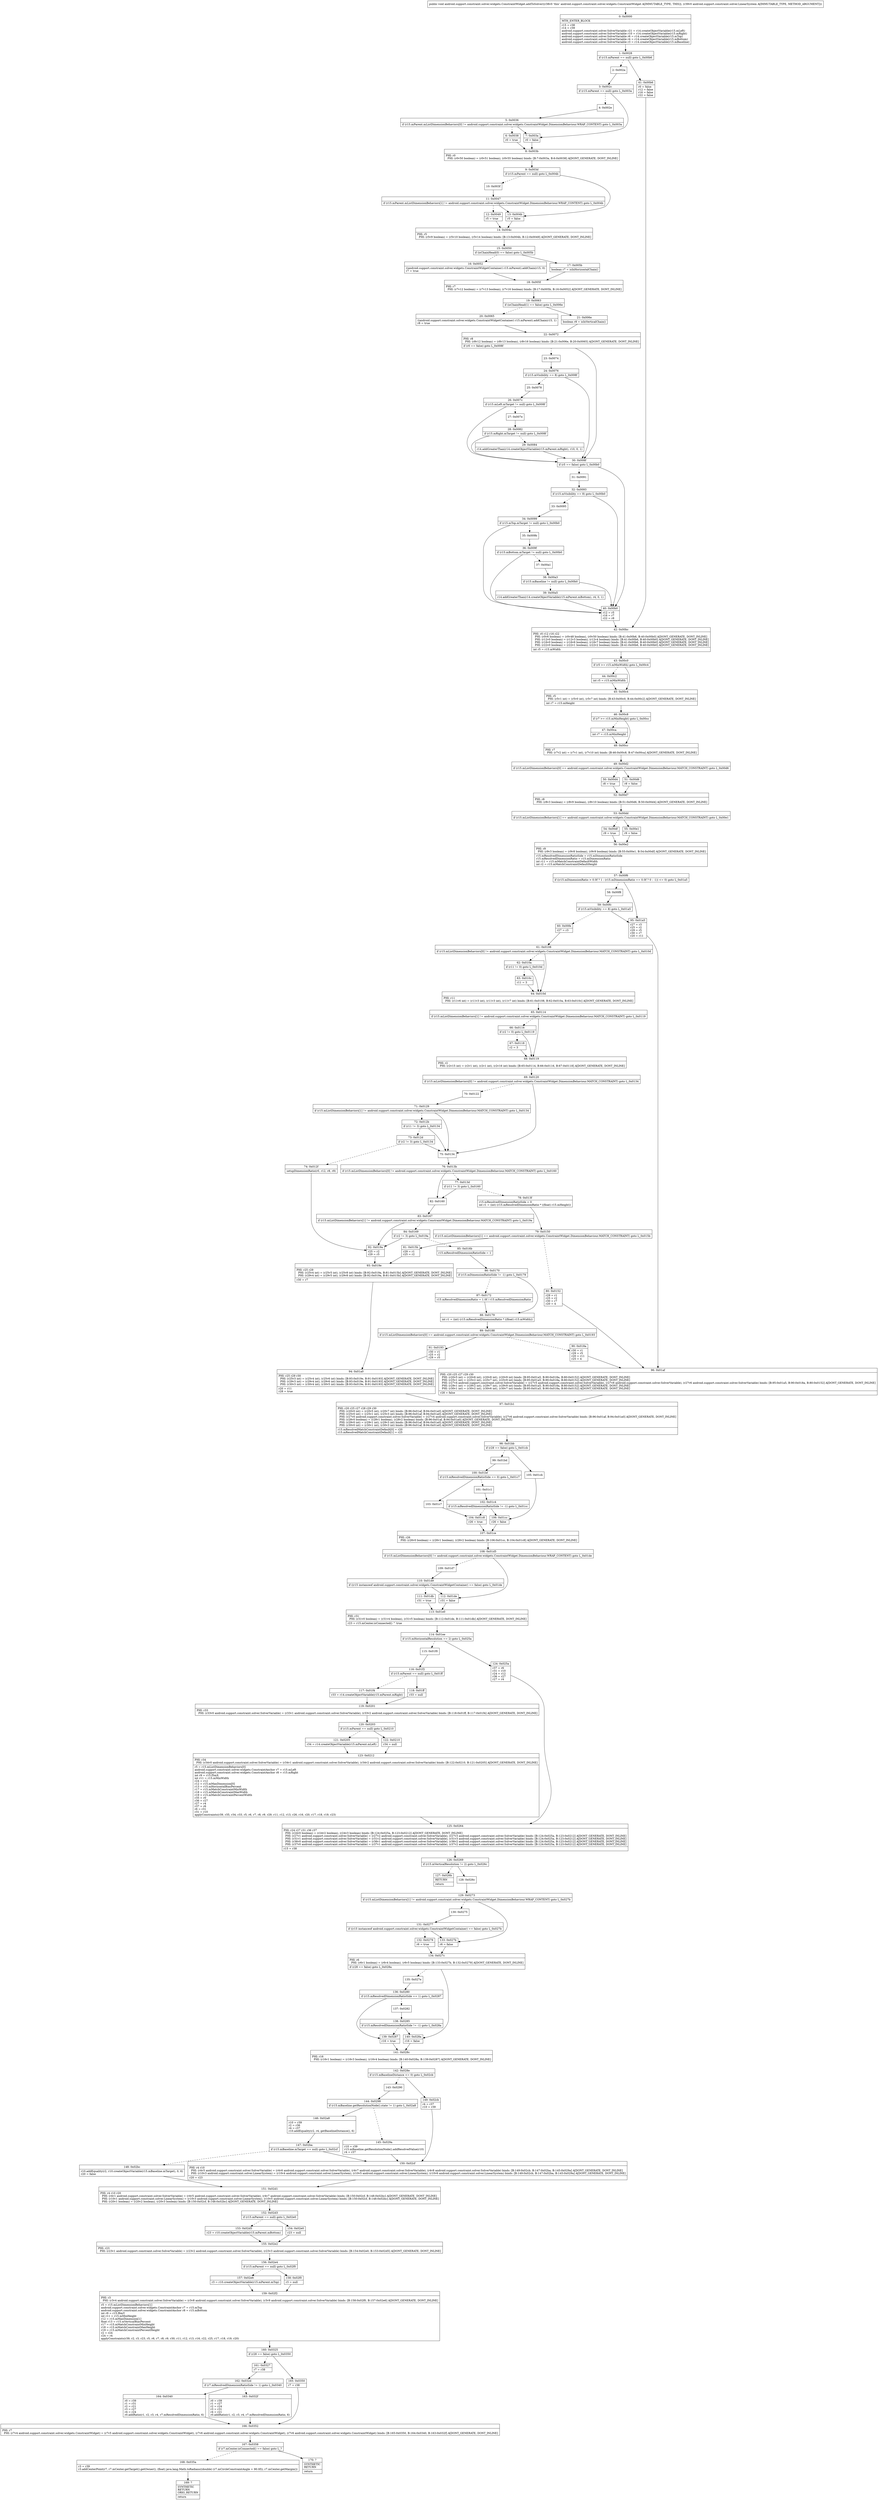 digraph "CFG forandroid.support.constraint.solver.widgets.ConstraintWidget.addToSolver(Landroid\/support\/constraint\/solver\/LinearSystem;)V" {
Node_0 [shape=record,label="{0\:\ 0x0000|MTH_ENTER_BLOCK\l|r15 = r38\lr14 = r39\landroid.support.constraint.solver.SolverVariable r21 = r14.createObjectVariable(r15.mLeft)\landroid.support.constraint.solver.SolverVariable r10 = r14.createObjectVariable(r15.mRight)\landroid.support.constraint.solver.SolverVariable r6 = r14.createObjectVariable(r15.mTop)\landroid.support.constraint.solver.SolverVariable r4 = r14.createObjectVariable(r15.mBottom)\landroid.support.constraint.solver.SolverVariable r3 = r14.createObjectVariable(r15.mBaseline)\l}"];
Node_1 [shape=record,label="{1\:\ 0x0028|if (r15.mParent == null) goto L_0x00b6\l}"];
Node_2 [shape=record,label="{2\:\ 0x002a}"];
Node_3 [shape=record,label="{3\:\ 0x002c|if (r15.mParent == null) goto L_0x003a\l}"];
Node_4 [shape=record,label="{4\:\ 0x002e}"];
Node_5 [shape=record,label="{5\:\ 0x0036|if (r15.mParent.mListDimensionBehaviors[0] != android.support.constraint.solver.widgets.ConstraintWidget.DimensionBehaviour.WRAP_CONTENT) goto L_0x003a\l}"];
Node_6 [shape=record,label="{6\:\ 0x0038|r0 = true\l}"];
Node_7 [shape=record,label="{7\:\ 0x003a|r0 = false\l}"];
Node_8 [shape=record,label="{8\:\ 0x003b|PHI: r0 \l  PHI: (r0v50 boolean) = (r0v51 boolean), (r0v55 boolean) binds: [B:7:0x003a, B:6:0x0038] A[DONT_GENERATE, DONT_INLINE]\l}"];
Node_9 [shape=record,label="{9\:\ 0x003d|if (r15.mParent == null) goto L_0x004b\l}"];
Node_10 [shape=record,label="{10\:\ 0x003f}"];
Node_11 [shape=record,label="{11\:\ 0x0047|if (r15.mParent.mListDimensionBehaviors[1] != android.support.constraint.solver.widgets.ConstraintWidget.DimensionBehaviour.WRAP_CONTENT) goto L_0x004b\l}"];
Node_12 [shape=record,label="{12\:\ 0x0049|r5 = true\l}"];
Node_13 [shape=record,label="{13\:\ 0x004b|r5 = false\l}"];
Node_14 [shape=record,label="{14\:\ 0x004c|PHI: r5 \l  PHI: (r5v9 boolean) = (r5v10 boolean), (r5v14 boolean) binds: [B:13:0x004b, B:12:0x0049] A[DONT_GENERATE, DONT_INLINE]\l}"];
Node_15 [shape=record,label="{15\:\ 0x0050|if (isChainHead(0) == false) goto L_0x005b\l}"];
Node_16 [shape=record,label="{16\:\ 0x0052|((android.support.constraint.solver.widgets.ConstraintWidgetContainer) r15.mParent).addChain(r15, 0)\lr7 = true\l}"];
Node_17 [shape=record,label="{17\:\ 0x005b|boolean r7 = isInHorizontalChain()\l}"];
Node_18 [shape=record,label="{18\:\ 0x005f|PHI: r7 \l  PHI: (r7v12 boolean) = (r7v13 boolean), (r7v16 boolean) binds: [B:17:0x005b, B:16:0x0052] A[DONT_GENERATE, DONT_INLINE]\l}"];
Node_19 [shape=record,label="{19\:\ 0x0063|if (isChainHead(1) == false) goto L_0x006e\l}"];
Node_20 [shape=record,label="{20\:\ 0x0065|((android.support.constraint.solver.widgets.ConstraintWidgetContainer) r15.mParent).addChain(r15, 1)\lr8 = true\l}"];
Node_21 [shape=record,label="{21\:\ 0x006e|boolean r8 = isInVerticalChain()\l}"];
Node_22 [shape=record,label="{22\:\ 0x0072|PHI: r8 \l  PHI: (r8v12 boolean) = (r8v13 boolean), (r8v16 boolean) binds: [B:21:0x006e, B:20:0x0065] A[DONT_GENERATE, DONT_INLINE]\l|if (r0 == false) goto L_0x008f\l}"];
Node_23 [shape=record,label="{23\:\ 0x0074}"];
Node_24 [shape=record,label="{24\:\ 0x0076|if (r15.mVisibility == 8) goto L_0x008f\l}"];
Node_25 [shape=record,label="{25\:\ 0x0078}"];
Node_26 [shape=record,label="{26\:\ 0x007c|if (r15.mLeft.mTarget != null) goto L_0x008f\l}"];
Node_27 [shape=record,label="{27\:\ 0x007e}"];
Node_28 [shape=record,label="{28\:\ 0x0082|if (r15.mRight.mTarget != null) goto L_0x008f\l}"];
Node_29 [shape=record,label="{29\:\ 0x0084|r14.addGreaterThan(r14.createObjectVariable(r15.mParent.mRight), r10, 0, 1)\l}"];
Node_30 [shape=record,label="{30\:\ 0x008f|if (r5 == false) goto L_0x00b0\l}"];
Node_31 [shape=record,label="{31\:\ 0x0091}"];
Node_32 [shape=record,label="{32\:\ 0x0093|if (r15.mVisibility == 8) goto L_0x00b0\l}"];
Node_33 [shape=record,label="{33\:\ 0x0095}"];
Node_34 [shape=record,label="{34\:\ 0x0099|if (r15.mTop.mTarget != null) goto L_0x00b0\l}"];
Node_35 [shape=record,label="{35\:\ 0x009b}"];
Node_36 [shape=record,label="{36\:\ 0x009f|if (r15.mBottom.mTarget != null) goto L_0x00b0\l}"];
Node_37 [shape=record,label="{37\:\ 0x00a1}"];
Node_38 [shape=record,label="{38\:\ 0x00a3|if (r15.mBaseline != null) goto L_0x00b0\l}"];
Node_39 [shape=record,label="{39\:\ 0x00a5|r14.addGreaterThan(r14.createObjectVariable(r15.mParent.mBottom), r4, 0, 1)\l}"];
Node_40 [shape=record,label="{40\:\ 0x00b0|r12 = r5\lr16 = r7\lr22 = r8\l}"];
Node_41 [shape=record,label="{41\:\ 0x00b6|r0 = false\lr12 = false\lr16 = false\lr22 = false\l}"];
Node_42 [shape=record,label="{42\:\ 0x00bc|PHI: r0 r12 r16 r22 \l  PHI: (r0v6 boolean) = (r0v48 boolean), (r0v50 boolean) binds: [B:41:0x00b6, B:40:0x00b0] A[DONT_GENERATE, DONT_INLINE]\l  PHI: (r12v0 boolean) = (r12v3 boolean), (r12v4 boolean) binds: [B:41:0x00b6, B:40:0x00b0] A[DONT_GENERATE, DONT_INLINE]\l  PHI: (r16v0 boolean) = (r16v6 boolean), (r16v7 boolean) binds: [B:41:0x00b6, B:40:0x00b0] A[DONT_GENERATE, DONT_INLINE]\l  PHI: (r22v0 boolean) = (r22v1 boolean), (r22v2 boolean) binds: [B:41:0x00b6, B:40:0x00b0] A[DONT_GENERATE, DONT_INLINE]\l|int r5 = r15.mWidth\l}"];
Node_43 [shape=record,label="{43\:\ 0x00c0|if (r5 \>= r15.mMinWidth) goto L_0x00c4\l}"];
Node_44 [shape=record,label="{44\:\ 0x00c2|int r5 = r15.mMinWidth\l}"];
Node_45 [shape=record,label="{45\:\ 0x00c4|PHI: r5 \l  PHI: (r5v1 int) = (r5v0 int), (r5v7 int) binds: [B:43:0x00c0, B:44:0x00c2] A[DONT_GENERATE, DONT_INLINE]\l|int r7 = r15.mHeight\l}"];
Node_46 [shape=record,label="{46\:\ 0x00c8|if (r7 \>= r15.mMinHeight) goto L_0x00cc\l}"];
Node_47 [shape=record,label="{47\:\ 0x00ca|int r7 = r15.mMinHeight\l}"];
Node_48 [shape=record,label="{48\:\ 0x00cc|PHI: r7 \l  PHI: (r7v2 int) = (r7v1 int), (r7v10 int) binds: [B:46:0x00c8, B:47:0x00ca] A[DONT_GENERATE, DONT_INLINE]\l}"];
Node_49 [shape=record,label="{49\:\ 0x00d2|if (r15.mListDimensionBehaviors[0] == android.support.constraint.solver.widgets.ConstraintWidget.DimensionBehaviour.MATCH_CONSTRAINT) goto L_0x00d6\l}"];
Node_50 [shape=record,label="{50\:\ 0x00d4|r8 = true\l}"];
Node_51 [shape=record,label="{51\:\ 0x00d6|r8 = false\l}"];
Node_52 [shape=record,label="{52\:\ 0x00d7|PHI: r8 \l  PHI: (r8v3 boolean) = (r8v9 boolean), (r8v10 boolean) binds: [B:51:0x00d6, B:50:0x00d4] A[DONT_GENERATE, DONT_INLINE]\l}"];
Node_53 [shape=record,label="{53\:\ 0x00dd|if (r15.mListDimensionBehaviors[1] == android.support.constraint.solver.widgets.ConstraintWidget.DimensionBehaviour.MATCH_CONSTRAINT) goto L_0x00e1\l}"];
Node_54 [shape=record,label="{54\:\ 0x00df|r9 = true\l}"];
Node_55 [shape=record,label="{55\:\ 0x00e1|r9 = false\l}"];
Node_56 [shape=record,label="{56\:\ 0x00e2|PHI: r9 \l  PHI: (r9v3 boolean) = (r9v8 boolean), (r9v9 boolean) binds: [B:55:0x00e1, B:54:0x00df] A[DONT_GENERATE, DONT_INLINE]\l|r15.mResolvedDimensionRatioSide = r15.mDimensionRatioSide\lr15.mResolvedDimensionRatio = r15.mDimensionRatio\lint r11 = r15.mMatchConstraintDefaultWidth\lint r2 = r15.mMatchConstraintDefaultHeight\l}"];
Node_57 [shape=record,label="{57\:\ 0x00f6|if ((r15.mDimensionRatio \> 0.0f ? 1 : (r15.mDimensionRatio == 0.0f ? 0 : \-1)) \<= 0) goto L_0x01a5\l}"];
Node_58 [shape=record,label="{58\:\ 0x00f8}"];
Node_59 [shape=record,label="{59\:\ 0x00fc|if (r15.mVisibility == 8) goto L_0x01a5\l}"];
Node_60 [shape=record,label="{60\:\ 0x00fe|r27 = r3\l}"];
Node_61 [shape=record,label="{61\:\ 0x0108|if (r15.mListDimensionBehaviors[0] != android.support.constraint.solver.widgets.ConstraintWidget.DimensionBehaviour.MATCH_CONSTRAINT) goto L_0x010d\l}"];
Node_62 [shape=record,label="{62\:\ 0x010a|if (r11 != 0) goto L_0x010d\l}"];
Node_63 [shape=record,label="{63\:\ 0x010c|r11 = 3\l}"];
Node_64 [shape=record,label="{64\:\ 0x010d|PHI: r11 \l  PHI: (r11v6 int) = (r11v3 int), (r11v3 int), (r11v7 int) binds: [B:61:0x0108, B:62:0x010a, B:63:0x010c] A[DONT_GENERATE, DONT_INLINE]\l}"];
Node_65 [shape=record,label="{65\:\ 0x0114|if (r15.mListDimensionBehaviors[1] != android.support.constraint.solver.widgets.ConstraintWidget.DimensionBehaviour.MATCH_CONSTRAINT) goto L_0x0119\l}"];
Node_66 [shape=record,label="{66\:\ 0x0116|if (r2 != 0) goto L_0x0119\l}"];
Node_67 [shape=record,label="{67\:\ 0x0118|r2 = 3\l}"];
Node_68 [shape=record,label="{68\:\ 0x0119|PHI: r2 \l  PHI: (r2v15 int) = (r2v1 int), (r2v1 int), (r2v16 int) binds: [B:65:0x0114, B:66:0x0116, B:67:0x0118] A[DONT_GENERATE, DONT_INLINE]\l}"];
Node_69 [shape=record,label="{69\:\ 0x0120|if (r15.mListDimensionBehaviors[0] != android.support.constraint.solver.widgets.ConstraintWidget.DimensionBehaviour.MATCH_CONSTRAINT) goto L_0x0134\l}"];
Node_70 [shape=record,label="{70\:\ 0x0122}"];
Node_71 [shape=record,label="{71\:\ 0x0129|if (r15.mListDimensionBehaviors[1] != android.support.constraint.solver.widgets.ConstraintWidget.DimensionBehaviour.MATCH_CONSTRAINT) goto L_0x0134\l}"];
Node_72 [shape=record,label="{72\:\ 0x012b|if (r11 != 3) goto L_0x0134\l}"];
Node_73 [shape=record,label="{73\:\ 0x012d|if (r2 != 3) goto L_0x0134\l}"];
Node_74 [shape=record,label="{74\:\ 0x012f|setupDimensionRatio(r0, r12, r8, r9)\l}"];
Node_75 [shape=record,label="{75\:\ 0x0134}"];
Node_76 [shape=record,label="{76\:\ 0x013b|if (r15.mListDimensionBehaviors[0] != android.support.constraint.solver.widgets.ConstraintWidget.DimensionBehaviour.MATCH_CONSTRAINT) goto L_0x0160\l}"];
Node_77 [shape=record,label="{77\:\ 0x013d|if (r11 != 3) goto L_0x0160\l}"];
Node_78 [shape=record,label="{78\:\ 0x013f|r15.mResolvedDimensionRatioSide = 0\lint r1 = (int) (r15.mResolvedDimensionRatio * ((float) r15.mHeight))\l}"];
Node_79 [shape=record,label="{79\:\ 0x0150|if (r15.mListDimensionBehaviors[1] == android.support.constraint.solver.widgets.ConstraintWidget.DimensionBehaviour.MATCH_CONSTRAINT) goto L_0x015b\l}"];
Node_80 [shape=record,label="{80\:\ 0x0152|r29 = r1\lr25 = r2\lr30 = r7\lr20 = 4\l}"];
Node_81 [shape=record,label="{81\:\ 0x015b|r29 = r1\lr25 = r2\l}"];
Node_82 [shape=record,label="{82\:\ 0x0160}"];
Node_83 [shape=record,label="{83\:\ 0x0167|if (r15.mListDimensionBehaviors[1] != android.support.constraint.solver.widgets.ConstraintWidget.DimensionBehaviour.MATCH_CONSTRAINT) goto L_0x019a\l}"];
Node_84 [shape=record,label="{84\:\ 0x0169|if (r2 != 3) goto L_0x019a\l}"];
Node_85 [shape=record,label="{85\:\ 0x016b|r15.mResolvedDimensionRatioSide = 1\l}"];
Node_86 [shape=record,label="{86\:\ 0x0170|if (r15.mDimensionRatioSide != \-1) goto L_0x0179\l}"];
Node_87 [shape=record,label="{87\:\ 0x0172|r15.mResolvedDimensionRatio = 1.0f \/ r15.mResolvedDimensionRatio\l}"];
Node_88 [shape=record,label="{88\:\ 0x0179|int r1 = (int) (r15.mResolvedDimensionRatio * ((float) r15.mWidth))\l}"];
Node_89 [shape=record,label="{89\:\ 0x0188|if (r15.mListDimensionBehaviors[0] == android.support.constraint.solver.widgets.ConstraintWidget.DimensionBehaviour.MATCH_CONSTRAINT) goto L_0x0193\l}"];
Node_90 [shape=record,label="{90\:\ 0x018a|r30 = r1\lr29 = r5\lr20 = r11\lr25 = 4\l}"];
Node_91 [shape=record,label="{91\:\ 0x0193|r30 = r1\lr25 = r2\lr29 = r5\l}"];
Node_92 [shape=record,label="{92\:\ 0x019a|r25 = r2\lr29 = r5\l}"];
Node_93 [shape=record,label="{93\:\ 0x019e|PHI: r25 r29 \l  PHI: (r25v4 int) = (r25v5 int), (r25v8 int) binds: [B:92:0x019a, B:81:0x015b] A[DONT_GENERATE, DONT_INLINE]\l  PHI: (r29v4 int) = (r29v5 int), (r29v8 int) binds: [B:92:0x019a, B:81:0x015b] A[DONT_GENERATE, DONT_INLINE]\l|r30 = r7\l}"];
Node_94 [shape=record,label="{94\:\ 0x01a0|PHI: r25 r29 r30 \l  PHI: (r25v3 int) = (r25v4 int), (r25v6 int) binds: [B:93:0x019e, B:91:0x0193] A[DONT_GENERATE, DONT_INLINE]\l  PHI: (r29v3 int) = (r29v4 int), (r29v6 int) binds: [B:93:0x019e, B:91:0x0193] A[DONT_GENERATE, DONT_INLINE]\l  PHI: (r30v3 int) = (r30v4 int), (r30v5 int) binds: [B:93:0x019e, B:91:0x0193] A[DONT_GENERATE, DONT_INLINE]\l|r20 = r11\lr28 = true\l}"];
Node_95 [shape=record,label="{95\:\ 0x01a5|r27 = r3\lr25 = r2\lr29 = r5\lr30 = r7\lr20 = r11\l}"];
Node_96 [shape=record,label="{96\:\ 0x01af|PHI: r20 r25 r27 r29 r30 \l  PHI: (r20v5 int) = (r20v6 int), (r20v8 int), (r20v9 int) binds: [B:95:0x01a5, B:90:0x018a, B:80:0x0152] A[DONT_GENERATE, DONT_INLINE]\l  PHI: (r25v1 int) = (r25v2 int), (r25v7 int), (r25v9 int) binds: [B:95:0x01a5, B:90:0x018a, B:80:0x0152] A[DONT_GENERATE, DONT_INLINE]\l  PHI: (r27v4 android.support.constraint.solver.SolverVariable) = (r27v5 android.support.constraint.solver.SolverVariable), (r27v6 android.support.constraint.solver.SolverVariable), (r27v6 android.support.constraint.solver.SolverVariable) binds: [B:95:0x01a5, B:90:0x018a, B:80:0x0152] A[DONT_GENERATE, DONT_INLINE]\l  PHI: (r29v1 int) = (r29v2 int), (r29v7 int), (r29v9 int) binds: [B:95:0x01a5, B:90:0x018a, B:80:0x0152] A[DONT_GENERATE, DONT_INLINE]\l  PHI: (r30v1 int) = (r30v2 int), (r30v6 int), (r30v7 int) binds: [B:95:0x01a5, B:90:0x018a, B:80:0x0152] A[DONT_GENERATE, DONT_INLINE]\l|r28 = false\l}"];
Node_97 [shape=record,label="{97\:\ 0x01b1|PHI: r20 r25 r27 r28 r29 r30 \l  PHI: (r20v0 int) = (r20v5 int), (r20v7 int) binds: [B:96:0x01af, B:94:0x01a0] A[DONT_GENERATE, DONT_INLINE]\l  PHI: (r25v0 int) = (r25v1 int), (r25v3 int) binds: [B:96:0x01af, B:94:0x01a0] A[DONT_GENERATE, DONT_INLINE]\l  PHI: (r27v0 android.support.constraint.solver.SolverVariable) = (r27v4 android.support.constraint.solver.SolverVariable), (r27v6 android.support.constraint.solver.SolverVariable) binds: [B:96:0x01af, B:94:0x01a0] A[DONT_GENERATE, DONT_INLINE]\l  PHI: (r28v0 boolean) = (r28v1 boolean), (r28v2 boolean) binds: [B:96:0x01af, B:94:0x01a0] A[DONT_GENERATE, DONT_INLINE]\l  PHI: (r29v0 int) = (r29v1 int), (r29v3 int) binds: [B:96:0x01af, B:94:0x01a0] A[DONT_GENERATE, DONT_INLINE]\l  PHI: (r30v0 int) = (r30v1 int), (r30v3 int) binds: [B:96:0x01af, B:94:0x01a0] A[DONT_GENERATE, DONT_INLINE]\l|r15.mResolvedMatchConstraintDefault[0] = r20\lr15.mResolvedMatchConstraintDefault[1] = r25\l}"];
Node_98 [shape=record,label="{98\:\ 0x01bb|if (r28 == false) goto L_0x01cb\l}"];
Node_99 [shape=record,label="{99\:\ 0x01bd}"];
Node_100 [shape=record,label="{100\:\ 0x01bf|if (r15.mResolvedDimensionRatioSide == 0) goto L_0x01c7\l}"];
Node_101 [shape=record,label="{101\:\ 0x01c1}"];
Node_102 [shape=record,label="{102\:\ 0x01c4|if (r15.mResolvedDimensionRatioSide != \-1) goto L_0x01cc\l}"];
Node_103 [shape=record,label="{103\:\ 0x01c7}"];
Node_104 [shape=record,label="{104\:\ 0x01c8|r26 = true\l}"];
Node_105 [shape=record,label="{105\:\ 0x01cb}"];
Node_106 [shape=record,label="{106\:\ 0x01cc|r26 = false\l}"];
Node_107 [shape=record,label="{107\:\ 0x01ce|PHI: r26 \l  PHI: (r26v0 boolean) = (r26v1 boolean), (r26v2 boolean) binds: [B:106:0x01cc, B:104:0x01c8] A[DONT_GENERATE, DONT_INLINE]\l}"];
Node_108 [shape=record,label="{108\:\ 0x01d5|if (r15.mListDimensionBehaviors[0] != android.support.constraint.solver.widgets.ConstraintWidget.DimensionBehaviour.WRAP_CONTENT) goto L_0x01de\l}"];
Node_109 [shape=record,label="{109\:\ 0x01d7}"];
Node_110 [shape=record,label="{110\:\ 0x01d9|if ((r15 instanceof android.support.constraint.solver.widgets.ConstraintWidgetContainer) == false) goto L_0x01de\l}"];
Node_111 [shape=record,label="{111\:\ 0x01db|r31 = true\l}"];
Node_112 [shape=record,label="{112\:\ 0x01de|r31 = false\l}"];
Node_113 [shape=record,label="{113\:\ 0x01e0|PHI: r31 \l  PHI: (r31v0 boolean) = (r31v4 boolean), (r31v5 boolean) binds: [B:112:0x01de, B:111:0x01db] A[DONT_GENERATE, DONT_INLINE]\l|r23 = r15.mCenter.isConnected() ^ true\l}"];
Node_114 [shape=record,label="{114\:\ 0x01ee|if (r15.mHorizontalResolution == 2) goto L_0x025a\l}"];
Node_115 [shape=record,label="{115\:\ 0x01f0}"];
Node_116 [shape=record,label="{116\:\ 0x01f2|if (r15.mParent == null) goto L_0x01ff\l}"];
Node_117 [shape=record,label="{117\:\ 0x01f4|r33 = r14.createObjectVariable(r15.mParent.mRight)\l}"];
Node_118 [shape=record,label="{118\:\ 0x01ff|r33 = null\l}"];
Node_119 [shape=record,label="{119\:\ 0x0201|PHI: r33 \l  PHI: (r33v0 android.support.constraint.solver.SolverVariable) = (r33v1 android.support.constraint.solver.SolverVariable), (r33v2 android.support.constraint.solver.SolverVariable) binds: [B:118:0x01ff, B:117:0x01f4] A[DONT_GENERATE, DONT_INLINE]\l}"];
Node_120 [shape=record,label="{120\:\ 0x0203|if (r15.mParent == null) goto L_0x0210\l}"];
Node_121 [shape=record,label="{121\:\ 0x0205|r34 = r14.createObjectVariable(r15.mParent.mLeft)\l}"];
Node_122 [shape=record,label="{122\:\ 0x0210|r34 = null\l}"];
Node_123 [shape=record,label="{123\:\ 0x0212|PHI: r34 \l  PHI: (r34v0 android.support.constraint.solver.SolverVariable) = (r34v1 android.support.constraint.solver.SolverVariable), (r34v2 android.support.constraint.solver.SolverVariable) binds: [B:122:0x0210, B:121:0x0205] A[DONT_GENERATE, DONT_INLINE]\l|r5 = r15.mListDimensionBehaviors[0]\landroid.support.constraint.solver.widgets.ConstraintAnchor r7 = r15.mLeft\landroid.support.constraint.solver.widgets.ConstraintAnchor r8 = r15.mRight\lint r9 = r15.f5mX\lint r11 = r15.mMinWidth\lr24 = r12\lr12 = r15.mMaxDimension[0]\lr13 = r15.mHorizontalBiasPercent\lr17 = r15.mMatchConstraintMinWidth\lr18 = r15.mMatchConstraintMaxWidth\lr19 = r15.mMatchConstraintPercentWidth\lr35 = r0\lr36 = r27\lr27 = r4\lr37 = r6\lr6 = r31\lr31 = r10\lapplyConstraints(r39, r35, r34, r33, r5, r6, r7, r8, r9, r29, r11, r12, r13, r26, r16, r20, r17, r18, r19, r23)\l}"];
Node_124 [shape=record,label="{124\:\ 0x025a|r37 = r6\lr31 = r10\lr24 = r12\lr36 = r27\lr27 = r4\l}"];
Node_125 [shape=record,label="{125\:\ 0x0264|PHI: r24 r27 r31 r36 r37 \l  PHI: (r24v0 boolean) = (r24v2 boolean), (r24v3 boolean) binds: [B:124:0x025a, B:123:0x0212] A[DONT_GENERATE, DONT_INLINE]\l  PHI: (r27v1 android.support.constraint.solver.SolverVariable) = (r27v2 android.support.constraint.solver.SolverVariable), (r27v3 android.support.constraint.solver.SolverVariable) binds: [B:124:0x025a, B:123:0x0212] A[DONT_GENERATE, DONT_INLINE]\l  PHI: (r31v1 android.support.constraint.solver.SolverVariable) = (r31v2 android.support.constraint.solver.SolverVariable), (r31v3 android.support.constraint.solver.SolverVariable) binds: [B:124:0x025a, B:123:0x0212] A[DONT_GENERATE, DONT_INLINE]\l  PHI: (r36v0 android.support.constraint.solver.SolverVariable) = (r36v1 android.support.constraint.solver.SolverVariable), (r36v2 android.support.constraint.solver.SolverVariable) binds: [B:124:0x025a, B:123:0x0212] A[DONT_GENERATE, DONT_INLINE]\l  PHI: (r37v0 android.support.constraint.solver.SolverVariable) = (r37v1 android.support.constraint.solver.SolverVariable), (r37v2 android.support.constraint.solver.SolverVariable) binds: [B:124:0x025a, B:123:0x0212] A[DONT_GENERATE, DONT_INLINE]\l|r15 = r38\l}"];
Node_126 [shape=record,label="{126\:\ 0x0269|if (r15.mVerticalResolution != 2) goto L_0x026c\l}"];
Node_127 [shape=record,label="{127\:\ 0x026b|RETURN\l|return\l}"];
Node_128 [shape=record,label="{128\:\ 0x026c}"];
Node_129 [shape=record,label="{129\:\ 0x0273|if (r15.mListDimensionBehaviors[1] != android.support.constraint.solver.widgets.ConstraintWidget.DimensionBehaviour.WRAP_CONTENT) goto L_0x027b\l}"];
Node_130 [shape=record,label="{130\:\ 0x0275}"];
Node_131 [shape=record,label="{131\:\ 0x0277|if ((r15 instanceof android.support.constraint.solver.widgets.ConstraintWidgetContainer) == false) goto L_0x027b\l}"];
Node_132 [shape=record,label="{132\:\ 0x0279|r6 = true\l}"];
Node_133 [shape=record,label="{133\:\ 0x027b|r6 = false\l}"];
Node_134 [shape=record,label="{134\:\ 0x027c|PHI: r6 \l  PHI: (r6v1 boolean) = (r6v4 boolean), (r6v5 boolean) binds: [B:133:0x027b, B:132:0x0279] A[DONT_GENERATE, DONT_INLINE]\l|if (r28 == false) goto L_0x028a\l}"];
Node_135 [shape=record,label="{135\:\ 0x027e}"];
Node_136 [shape=record,label="{136\:\ 0x0280|if (r15.mResolvedDimensionRatioSide == 1) goto L_0x0287\l}"];
Node_137 [shape=record,label="{137\:\ 0x0282}"];
Node_138 [shape=record,label="{138\:\ 0x0285|if (r15.mResolvedDimensionRatioSide != \-1) goto L_0x028a\l}"];
Node_139 [shape=record,label="{139\:\ 0x0287|r16 = true\l}"];
Node_140 [shape=record,label="{140\:\ 0x028a|r16 = false\l}"];
Node_141 [shape=record,label="{141\:\ 0x028c|PHI: r16 \l  PHI: (r16v1 boolean) = (r16v3 boolean), (r16v4 boolean) binds: [B:140:0x028a, B:139:0x0287] A[DONT_GENERATE, DONT_INLINE]\l}"];
Node_142 [shape=record,label="{142\:\ 0x028e|if (r15.mBaselineDistance \<= 0) goto L_0x02cb\l}"];
Node_143 [shape=record,label="{143\:\ 0x0290}"];
Node_144 [shape=record,label="{144\:\ 0x0298|if (r15.mBaseline.getResolutionNode().state != 1) goto L_0x02a8\l}"];
Node_145 [shape=record,label="{145\:\ 0x029a|r10 = r39\lr15.mBaseline.getResolutionNode().addResolvedValue(r10)\lr4 = r37\l}"];
Node_146 [shape=record,label="{146\:\ 0x02a8|r10 = r39\lr2 = r36\lr4 = r37\lr10.addEquality(r2, r4, getBaselineDistance(), 6)\l}"];
Node_147 [shape=record,label="{147\:\ 0x02ba|if (r15.mBaseline.mTarget == null) goto L_0x02cf\l}"];
Node_148 [shape=record,label="{148\:\ 0x02bc|r10.addEquality(r2, r10.createObjectVariable(r15.mBaseline.mTarget), 0, 6)\lr20 = false\l}"];
Node_149 [shape=record,label="{149\:\ 0x02cb|r4 = r37\lr10 = r39\l}"];
Node_150 [shape=record,label="{150\:\ 0x02cf|PHI: r4 r10 \l  PHI: (r4v5 android.support.constraint.solver.SolverVariable) = (r4v6 android.support.constraint.solver.SolverVariable), (r4v7 android.support.constraint.solver.SolverVariable), (r4v8 android.support.constraint.solver.SolverVariable) binds: [B:149:0x02cb, B:147:0x02ba, B:145:0x029a] A[DONT_GENERATE, DONT_INLINE]\l  PHI: (r10v3 android.support.constraint.solver.LinearSystem) = (r10v4 android.support.constraint.solver.LinearSystem), (r10v5 android.support.constraint.solver.LinearSystem), (r10v6 android.support.constraint.solver.LinearSystem) binds: [B:149:0x02cb, B:147:0x02ba, B:145:0x029a] A[DONT_GENERATE, DONT_INLINE]\l|r20 = r23\l}"];
Node_151 [shape=record,label="{151\:\ 0x02d1|PHI: r4 r10 r20 \l  PHI: (r4v1 android.support.constraint.solver.SolverVariable) = (r4v5 android.support.constraint.solver.SolverVariable), (r4v7 android.support.constraint.solver.SolverVariable) binds: [B:150:0x02cf, B:148:0x02bc] A[DONT_GENERATE, DONT_INLINE]\l  PHI: (r10v1 android.support.constraint.solver.LinearSystem) = (r10v3 android.support.constraint.solver.LinearSystem), (r10v5 android.support.constraint.solver.LinearSystem) binds: [B:150:0x02cf, B:148:0x02bc] A[DONT_GENERATE, DONT_INLINE]\l  PHI: (r20v1 boolean) = (r20v2 boolean), (r20v3 boolean) binds: [B:150:0x02cf, B:148:0x02bc] A[DONT_GENERATE, DONT_INLINE]\l}"];
Node_152 [shape=record,label="{152\:\ 0x02d3|if (r15.mParent == null) goto L_0x02e0\l}"];
Node_153 [shape=record,label="{153\:\ 0x02d5|r23 = r10.createObjectVariable(r15.mParent.mBottom)\l}"];
Node_154 [shape=record,label="{154\:\ 0x02e0|r23 = null\l}"];
Node_155 [shape=record,label="{155\:\ 0x02e2|PHI: r23 \l  PHI: (r23v1 android.support.constraint.solver.SolverVariable) = (r23v2 android.support.constraint.solver.SolverVariable), (r23v3 android.support.constraint.solver.SolverVariable) binds: [B:154:0x02e0, B:153:0x02d5] A[DONT_GENERATE, DONT_INLINE]\l}"];
Node_156 [shape=record,label="{156\:\ 0x02e4|if (r15.mParent == null) goto L_0x02f0\l}"];
Node_157 [shape=record,label="{157\:\ 0x02e6|r3 = r10.createObjectVariable(r15.mParent.mTop)\l}"];
Node_158 [shape=record,label="{158\:\ 0x02f0|r3 = null\l}"];
Node_159 [shape=record,label="{159\:\ 0x02f2|PHI: r3 \l  PHI: (r3v4 android.support.constraint.solver.SolverVariable) = (r3v8 android.support.constraint.solver.SolverVariable), (r3v9 android.support.constraint.solver.SolverVariable) binds: [B:158:0x02f0, B:157:0x02e6] A[DONT_GENERATE, DONT_INLINE]\l|r5 = r15.mListDimensionBehaviors[1]\landroid.support.constraint.solver.widgets.ConstraintAnchor r7 = r15.mTop\landroid.support.constraint.solver.widgets.ConstraintAnchor r8 = r15.mBottom\lint r9 = r15.f6mY\lint r11 = r15.mMinHeight\lr12 = r15.mMaxDimension[1]\lfloat r13 = r15.mVerticalBiasPercent\lr17 = r15.mMatchConstraintMinHeight\lr18 = r15.mMatchConstraintMaxHeight\lr19 = r15.mMatchConstraintPercentHeight\lr2 = r24\lr24 = r4\lapplyConstraints(r39, r2, r3, r23, r5, r6, r7, r8, r9, r30, r11, r12, r13, r16, r22, r25, r17, r18, r19, r20)\l}"];
Node_160 [shape=record,label="{160\:\ 0x0325|if (r28 == false) goto L_0x0350\l}"];
Node_161 [shape=record,label="{161\:\ 0x0327|r7 = r38\l}"];
Node_162 [shape=record,label="{162\:\ 0x032d|if (r7.mResolvedDimensionRatioSide != 1) goto L_0x0340\l}"];
Node_163 [shape=record,label="{163\:\ 0x032f|r0 = r39\lr1 = r27\lr2 = r24\lr3 = r31\lr4 = r21\lr0.addRatio(r1, r2, r3, r4, r7.mResolvedDimensionRatio, 6)\l}"];
Node_164 [shape=record,label="{164\:\ 0x0340|r0 = r39\lr1 = r31\lr2 = r21\lr3 = r27\lr4 = r24\lr0.addRatio(r1, r2, r3, r4, r7.mResolvedDimensionRatio, 6)\l}"];
Node_165 [shape=record,label="{165\:\ 0x0350|r7 = r38\l}"];
Node_166 [shape=record,label="{166\:\ 0x0352|PHI: r7 \l  PHI: (r7v4 android.support.constraint.solver.widgets.ConstraintWidget) = (r7v5 android.support.constraint.solver.widgets.ConstraintWidget), (r7v6 android.support.constraint.solver.widgets.ConstraintWidget), (r7v6 android.support.constraint.solver.widgets.ConstraintWidget) binds: [B:165:0x0350, B:164:0x0340, B:163:0x032f] A[DONT_GENERATE, DONT_INLINE]\l}"];
Node_167 [shape=record,label="{167\:\ 0x0358|if (r7.mCenter.isConnected() == false) goto L_?\l}"];
Node_168 [shape=record,label="{168\:\ 0x035a|r3 = r39\lr3.addCenterPoint(r7, r7.mCenter.getTarget().getOwner(), (float) java.lang.Math.toRadians((double) (r7.mCircleConstraintAngle + 90.0f)), r7.mCenter.getMargin())\l}"];
Node_169 [shape=record,label="{169\:\ ?|SYNTHETIC\lRETURN\lORIG_RETURN\l|return\l}"];
Node_170 [shape=record,label="{170\:\ ?|SYNTHETIC\lRETURN\l|return\l}"];
MethodNode[shape=record,label="{public void android.support.constraint.solver.widgets.ConstraintWidget.addToSolver((r38v0 'this' android.support.constraint.solver.widgets.ConstraintWidget A[IMMUTABLE_TYPE, THIS]), (r39v0 android.support.constraint.solver.LinearSystem A[IMMUTABLE_TYPE, METHOD_ARGUMENT])) }"];
MethodNode -> Node_0;
Node_0 -> Node_1;
Node_1 -> Node_2[style=dashed];
Node_1 -> Node_41;
Node_2 -> Node_3;
Node_3 -> Node_4[style=dashed];
Node_3 -> Node_7;
Node_4 -> Node_5;
Node_5 -> Node_6[style=dashed];
Node_5 -> Node_7;
Node_6 -> Node_8;
Node_7 -> Node_8;
Node_8 -> Node_9;
Node_9 -> Node_10[style=dashed];
Node_9 -> Node_13;
Node_10 -> Node_11;
Node_11 -> Node_12[style=dashed];
Node_11 -> Node_13;
Node_12 -> Node_14;
Node_13 -> Node_14;
Node_14 -> Node_15;
Node_15 -> Node_16[style=dashed];
Node_15 -> Node_17;
Node_16 -> Node_18;
Node_17 -> Node_18;
Node_18 -> Node_19;
Node_19 -> Node_20[style=dashed];
Node_19 -> Node_21;
Node_20 -> Node_22;
Node_21 -> Node_22;
Node_22 -> Node_23[style=dashed];
Node_22 -> Node_30;
Node_23 -> Node_24;
Node_24 -> Node_25[style=dashed];
Node_24 -> Node_30;
Node_25 -> Node_26;
Node_26 -> Node_27[style=dashed];
Node_26 -> Node_30;
Node_27 -> Node_28;
Node_28 -> Node_29[style=dashed];
Node_28 -> Node_30;
Node_29 -> Node_30;
Node_30 -> Node_31[style=dashed];
Node_30 -> Node_40;
Node_31 -> Node_32;
Node_32 -> Node_33[style=dashed];
Node_32 -> Node_40;
Node_33 -> Node_34;
Node_34 -> Node_35[style=dashed];
Node_34 -> Node_40;
Node_35 -> Node_36;
Node_36 -> Node_37[style=dashed];
Node_36 -> Node_40;
Node_37 -> Node_38;
Node_38 -> Node_39[style=dashed];
Node_38 -> Node_40;
Node_39 -> Node_40;
Node_40 -> Node_42;
Node_41 -> Node_42;
Node_42 -> Node_43;
Node_43 -> Node_44[style=dashed];
Node_43 -> Node_45;
Node_44 -> Node_45;
Node_45 -> Node_46;
Node_46 -> Node_47[style=dashed];
Node_46 -> Node_48;
Node_47 -> Node_48;
Node_48 -> Node_49;
Node_49 -> Node_50[style=dashed];
Node_49 -> Node_51;
Node_50 -> Node_52;
Node_51 -> Node_52;
Node_52 -> Node_53;
Node_53 -> Node_54[style=dashed];
Node_53 -> Node_55;
Node_54 -> Node_56;
Node_55 -> Node_56;
Node_56 -> Node_57;
Node_57 -> Node_58[style=dashed];
Node_57 -> Node_95;
Node_58 -> Node_59;
Node_59 -> Node_60[style=dashed];
Node_59 -> Node_95;
Node_60 -> Node_61;
Node_61 -> Node_62[style=dashed];
Node_61 -> Node_64;
Node_62 -> Node_63[style=dashed];
Node_62 -> Node_64;
Node_63 -> Node_64;
Node_64 -> Node_65;
Node_65 -> Node_66[style=dashed];
Node_65 -> Node_68;
Node_66 -> Node_67[style=dashed];
Node_66 -> Node_68;
Node_67 -> Node_68;
Node_68 -> Node_69;
Node_69 -> Node_70[style=dashed];
Node_69 -> Node_75;
Node_70 -> Node_71;
Node_71 -> Node_72[style=dashed];
Node_71 -> Node_75;
Node_72 -> Node_73[style=dashed];
Node_72 -> Node_75;
Node_73 -> Node_74[style=dashed];
Node_73 -> Node_75;
Node_74 -> Node_92;
Node_75 -> Node_76;
Node_76 -> Node_77[style=dashed];
Node_76 -> Node_82;
Node_77 -> Node_78[style=dashed];
Node_77 -> Node_82;
Node_78 -> Node_79;
Node_79 -> Node_80[style=dashed];
Node_79 -> Node_81;
Node_80 -> Node_96;
Node_81 -> Node_93;
Node_82 -> Node_83;
Node_83 -> Node_84[style=dashed];
Node_83 -> Node_92;
Node_84 -> Node_85[style=dashed];
Node_84 -> Node_92;
Node_85 -> Node_86;
Node_86 -> Node_87[style=dashed];
Node_86 -> Node_88;
Node_87 -> Node_88;
Node_88 -> Node_89;
Node_89 -> Node_90[style=dashed];
Node_89 -> Node_91;
Node_90 -> Node_96;
Node_91 -> Node_94;
Node_92 -> Node_93;
Node_93 -> Node_94;
Node_94 -> Node_97;
Node_95 -> Node_96;
Node_96 -> Node_97;
Node_97 -> Node_98;
Node_98 -> Node_99[style=dashed];
Node_98 -> Node_105;
Node_99 -> Node_100;
Node_100 -> Node_101[style=dashed];
Node_100 -> Node_103;
Node_101 -> Node_102;
Node_102 -> Node_106;
Node_102 -> Node_104[style=dashed];
Node_103 -> Node_104;
Node_104 -> Node_107;
Node_105 -> Node_106;
Node_106 -> Node_107;
Node_107 -> Node_108;
Node_108 -> Node_109[style=dashed];
Node_108 -> Node_112;
Node_109 -> Node_110;
Node_110 -> Node_111[style=dashed];
Node_110 -> Node_112;
Node_111 -> Node_113;
Node_112 -> Node_113;
Node_113 -> Node_114;
Node_114 -> Node_115[style=dashed];
Node_114 -> Node_124;
Node_115 -> Node_116;
Node_116 -> Node_117[style=dashed];
Node_116 -> Node_118;
Node_117 -> Node_119;
Node_118 -> Node_119;
Node_119 -> Node_120;
Node_120 -> Node_121[style=dashed];
Node_120 -> Node_122;
Node_121 -> Node_123;
Node_122 -> Node_123;
Node_123 -> Node_125;
Node_124 -> Node_125;
Node_125 -> Node_126;
Node_126 -> Node_127[style=dashed];
Node_126 -> Node_128;
Node_128 -> Node_129;
Node_129 -> Node_130[style=dashed];
Node_129 -> Node_133;
Node_130 -> Node_131;
Node_131 -> Node_132[style=dashed];
Node_131 -> Node_133;
Node_132 -> Node_134;
Node_133 -> Node_134;
Node_134 -> Node_135[style=dashed];
Node_134 -> Node_140;
Node_135 -> Node_136;
Node_136 -> Node_137[style=dashed];
Node_136 -> Node_139;
Node_137 -> Node_138;
Node_138 -> Node_139[style=dashed];
Node_138 -> Node_140;
Node_139 -> Node_141;
Node_140 -> Node_141;
Node_141 -> Node_142;
Node_142 -> Node_143[style=dashed];
Node_142 -> Node_149;
Node_143 -> Node_144;
Node_144 -> Node_145[style=dashed];
Node_144 -> Node_146;
Node_145 -> Node_150;
Node_146 -> Node_147;
Node_147 -> Node_148[style=dashed];
Node_147 -> Node_150;
Node_148 -> Node_151;
Node_149 -> Node_150;
Node_150 -> Node_151;
Node_151 -> Node_152;
Node_152 -> Node_153[style=dashed];
Node_152 -> Node_154;
Node_153 -> Node_155;
Node_154 -> Node_155;
Node_155 -> Node_156;
Node_156 -> Node_157[style=dashed];
Node_156 -> Node_158;
Node_157 -> Node_159;
Node_158 -> Node_159;
Node_159 -> Node_160;
Node_160 -> Node_161[style=dashed];
Node_160 -> Node_165;
Node_161 -> Node_162;
Node_162 -> Node_163[style=dashed];
Node_162 -> Node_164;
Node_163 -> Node_166;
Node_164 -> Node_166;
Node_165 -> Node_166;
Node_166 -> Node_167;
Node_167 -> Node_168[style=dashed];
Node_167 -> Node_170;
Node_168 -> Node_169;
}

